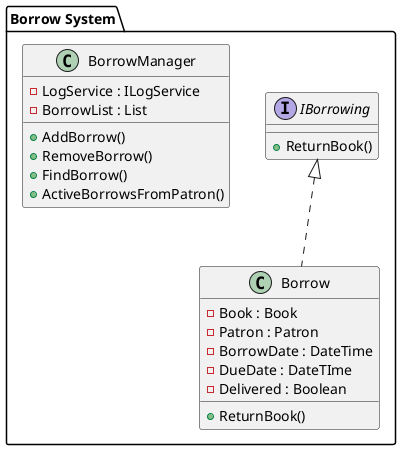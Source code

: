 @startuml BorrowSystem
package "Borrow System" {
    
    ' Define main interface 
    interface IBorrowing{
        + ReturnBook()
    }

    ' Define main classes
    class BorrowManager {
        - LogService : ILogService
        - BorrowList : List
        + AddBorrow()
        + RemoveBorrow()
        + FindBorrow()
        + ActiveBorrowsFromPatron()
    }

    class Borrow implements IBorrowing {
        - Book : Book
        - Patron : Patron
        - BorrowDate : DateTime
        - DueDate : DateTIme
        - Delivered : Boolean
        + ReturnBook()
    }

}
@enduml 